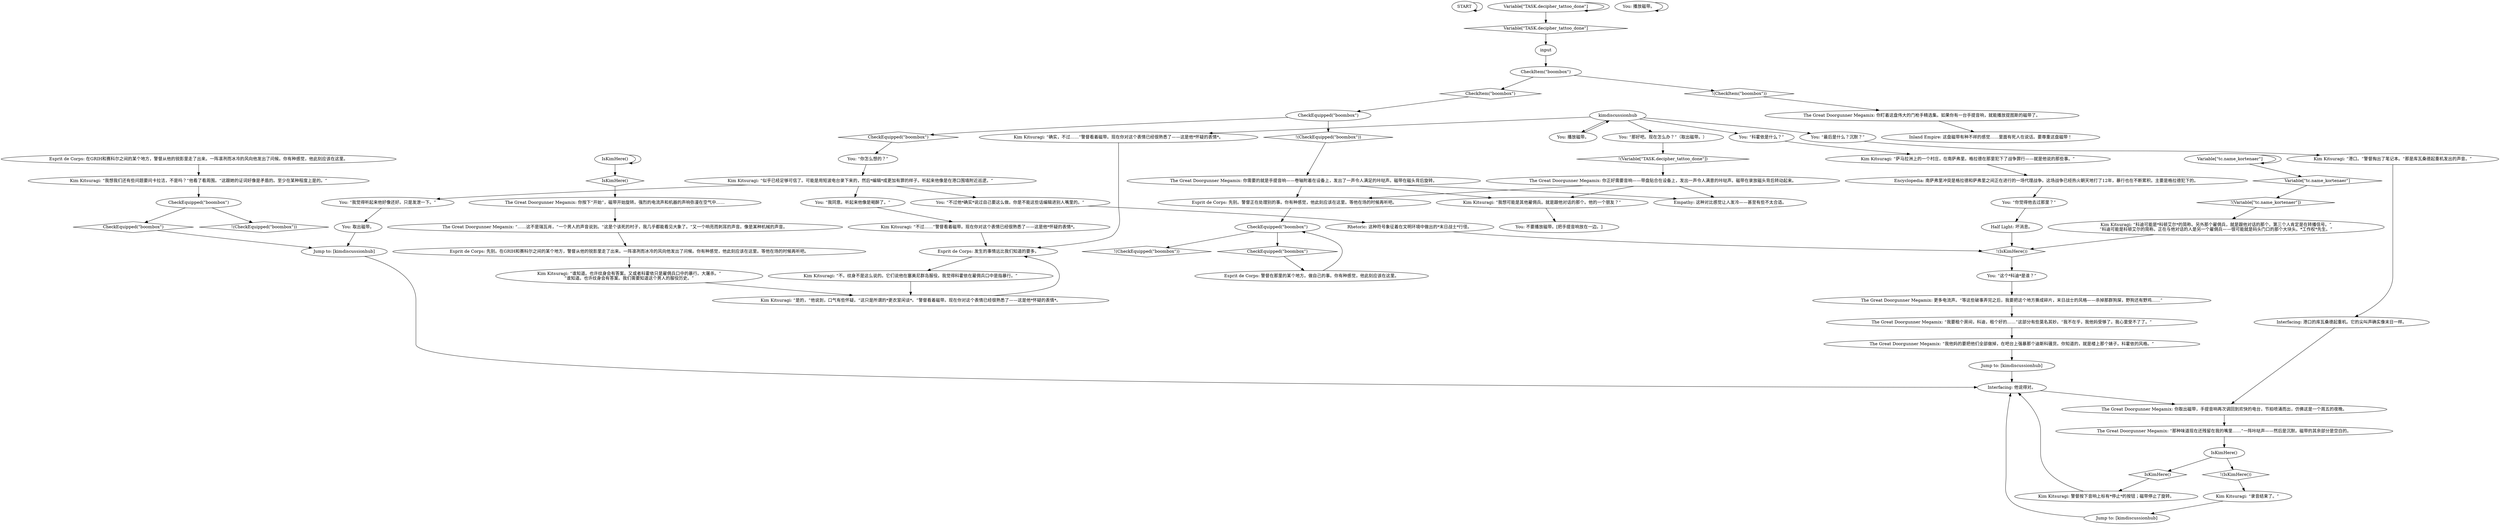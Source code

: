 # INVENTORY / LELY TAPE
# tape now interactable in inventory, if you have the boombox. Lely-Kortenaer banter for interrogate Klaasje sequence
# ==================================================
digraph G {
	  0 [label="START"];
	  1 [label="input"];
	  2 [label="Kim Kitsuragi: “不。纹身不是这么说的。它们说他在塞美尼群岛服役。我觉得科霍依在雇佣兵口中是指暴行。”"];
	  3 [label="Jump to: [kimdiscussionhub]"];
	  4 [label="The Great Doorgunner Megamix: 你取出磁带，手提音响再次调回到欢快的电台，节拍喷涌而出，仿佛这是一个周五的夜晚。"];
	  5 [label="The Great Doorgunner Megamix: 更多电流声。“等这些破事弄完之后，我要把这个地方撕成碎片，末日战士的风格——杀掉那群狗屎，野狗还有野鸡……”"];
	  6 [label="Variable[\"tc.name_kortenaer\"]"];
	  7 [label="Variable[\"tc.name_kortenaer\"]", shape=diamond];
	  8 [label="!(Variable[\"tc.name_kortenaer\"])", shape=diamond];
	  9 [label="Kim Kitsuragi: “科迪可能是*科顿艾尔*的简称。另外那个雇佣兵，就是跟他对话的那个。第三个人肯定是在转播信号。”\n“科迪可能是科顿艾尔的简称。正在与他对话的人是另一个雇佣兵——很可能就是码头门口的那个大块头。*工作权*先生。”"];
	  10 [label="Kim Kitsuragi: “我想可能是其他雇佣兵。就是跟他对话的那个。他的一个朋友？”"];
	  11 [label="You: 播放磁带。"];
	  12 [label="Esprit de Corps: 先别。在GRIH和赛科尔之间的某个地方，警督从他的锐影里走了出来。一阵凛冽而冰冷的风向他发出了问候。你有种感觉，他此刻应该在这里。等他在场的时候再听吧。"];
	  13 [label="IsKimHere()"];
	  14 [label="IsKimHere()", shape=diamond];
	  15 [label="!(IsKimHere())", shape=diamond];
	  16 [label="Jump to: [kimdiscussionhub]"];
	  17 [label="The Great Doorgunner Megamix: “那种味道现在还残留在我的嘴里……”一阵咔哒声——然后是沉默。磁带的其余部分是空白的。"];
	  18 [label="Empathy: 这种对比感觉让人发冷——甚至有些不太合适。"];
	  19 [label="You: 不要播放磁带。[把手提音响放在一边。]"];
	  20 [label="Half Light: 坏消息。"];
	  21 [label="Variable[\"TASK.decipher_tattoo_done\"]"];
	  22 [label="Variable[\"TASK.decipher_tattoo_done\"]", shape=diamond];
	  23 [label="!(Variable[\"TASK.decipher_tattoo_done\"])", shape=diamond];
	  24 [label="Kim Kitsuragi: “我想我们还有些问题要问卡拉洁，不是吗？”他看了看周围。“这跟她的证词好像是矛盾的。至少在某种程度上是的。”"];
	  25 [label="Esprit de Corps: 警督在那里的某个地方。做自己的事。你有种感觉，他此刻应该在这里。"];
	  26 [label="You: 取出磁带。"];
	  27 [label="Kim Kitsuragi: “是的，”他说到，口气有些怀疑。“这只是所谓的*更衣室闲谈*。”警督看着磁带。现在你对这个表情已经很熟悉了——这是他*怀疑的表情*。"];
	  28 [label="Rhetoric: 这种符号象征着在文明环境中做出的*末日战士*行径。"];
	  29 [label="Kim Kitsuragi: “确实，不过……”警督看着磁带。现在你对这个表情已经很熟悉了——这是他*怀疑的表情*。"];
	  30 [label="You: “你怎么想的？”"];
	  31 [label="The Great Doorgunner Megamix: 你正好需要音响——带盘贴合在设备上，发出一声令人满意的咔哒声。磁带在录放磁头背后转动起来。"];
	  32 [label="Kim Kitsuragi: “谁知道。也许纹身会有答案。又或者科霍依只是雇佣兵口中的暴行。大屠杀。”\n“谁知道。也许纹身会有答案。我们需要知道这个男人的服役历史。”"];
	  33 [label="Esprit de Corps: 先别。警督正在处理别的事。你有种感觉，他此刻应该在这里。等他在场的时候再听吧。"];
	  34 [label="You: 播放磁带。"];
	  35 [label="You: “这个*科迪*是谁？”"];
	  36 [label="Interfacing: 港口的库瓦桑德起重机。它的尖叫声确实像末日一样。"];
	  37 [label="Interfacing: 他说得对。"];
	  38 [label="kimdiscussionhub"];
	  39 [label="The Great Doorgunner Megamix: 你按下“开始”，磁带开始旋转。强烈的电流声和机器的声响弥漫在空气中……"];
	  40 [label="Kim Kitsuragi: “港口。”警督掏出了笔记本。“那是库瓦桑德起重机发出的声音。”"];
	  41 [label="Kim Kitsuragi: “录音结束了。”"];
	  42 [label="Esprit de Corps: 在GRIH和赛科尔之间的某个地方，警督从他的锐影里走了出来。一阵凛冽而冰冷的风向他发出了问候。你有种感觉，他此刻应该在这里。"];
	  43 [label="Kim Kitsuragi: 警督按下音响上标有*停止*的按钮；磁带停止了旋转。"];
	  44 [label="You: “我同意。听起来他像是喝醉了。”"];
	  45 [label="You: “不过他*确实*说过自己要这么做。你是不能这些话编辑进别人嘴里的。”"];
	  46 [label="You: “我觉得听起来他好像还好。只是发泄一下。”"];
	  47 [label="The Great Doorgunner Megamix: “……这不是瑞瓦肖，”一个男人的声音说到。“这是个该死的村子，我几乎都能看见大象了。”又一个响亮而刺耳的声音。像是某种机械的声音。"];
	  48 [label="The Great Doorgunner Megamix: “我他妈的要把他们全部做掉，在吧台上强暴那个迪斯科骚货。你知道的，就是楼上那个婊子。科霍依的风格。”"];
	  49 [label="The Great Doorgunner Megamix: 你需要的就是手提音响——卷轴附着在设备上，发出了一声令人满足的咔哒声。磁带在磁头背后旋转。"];
	  50 [label="You: “那好吧。现在怎么办？”（取出磁带。）"];
	  51 [label="The Great Doorgunner Megamix: 你盯着这盘伟大的门枪手精选集。如果你有一台手提音响，就能播放提图斯的磁带了。"];
	  52 [label="CheckEquipped(\"boombox\")"];
	  53 [label="CheckEquipped(\"boombox\")", shape=diamond];
	  54 [label="!(CheckEquipped(\"boombox\"))", shape=diamond];
	  55 [label="Esprit de Corps: 发生的事情远比我们知道的要多。"];
	  56 [label="CheckEquipped(\"boombox\")"];
	  57 [label="CheckEquipped(\"boombox\")", shape=diamond];
	  58 [label="!(CheckEquipped(\"boombox\"))", shape=diamond];
	  59 [label="Encyclopedia: 南萨弗里冲突是格拉德和萨弗里之间正在进行的一场代理战争。这场战争已经热火朝天地打了12年，暴行也在不断累积。主要是格拉德犯下的。"];
	  60 [label="The Great Doorgunner Megamix: “我要租个房间，科迪，租个好的……”这部分有些莫名其妙。“我不在乎，我他妈受够了。我心里受不了了。”"];
	  61 [label="CheckEquipped(\"boombox\")"];
	  62 [label="CheckEquipped(\"boombox\")", shape=diamond];
	  63 [label="!(CheckEquipped(\"boombox\"))", shape=diamond];
	  64 [label="IsKimHere()"];
	  65 [label="IsKimHere()", shape=diamond];
	  66 [label="!(IsKimHere())", shape=diamond];
	  67 [label="You: “最后是什么？沉默？”"];
	  68 [label="You: “科霍依是什么？”"];
	  69 [label="Kim Kitsuragi: “萨马拉洲上的一个村庄，在南萨弗里。格拉德在那里犯下了战争罪行——就是他说的那些事。”"];
	  70 [label="CheckItem(\"boombox\")"];
	  71 [label="CheckItem(\"boombox\")", shape=diamond];
	  72 [label="!(CheckItem(\"boombox\"))", shape=diamond];
	  73 [label="Inland Empire: 这盘磁带有种不祥的感觉……里面有死人在说话。要尊重这盘磁带！"];
	  74 [label="Kim Kitsuragi: “不过……”警督看着磁带。现在你对这个表情已经很熟悉了——这是他*怀疑的表情*。"];
	  75 [label="Jump to: [kimdiscussionhub]"];
	  76 [label="You: “你觉得他去过那里？”"];
	  77 [label="Kim Kitsuragi: “似乎已经足够可信了。可能是用短波电台录下来的，然后*编辑*成更加有罪的样子。听起来他像是在港口围墙附近巡逻。”"];
	  0 -> 0
	  1 -> 70
	  2 -> 27
	  3 -> 37
	  4 -> 17
	  5 -> 60
	  6 -> 6
	  6 -> 7
	  7 -> 8
	  8 -> 9
	  9 -> 15
	  10 -> 19
	  11 -> 11
	  12 -> 32
	  13 -> 13
	  13 -> 14
	  14 -> 39
	  15 -> 35
	  16 -> 37
	  17 -> 64
	  20 -> 15
	  21 -> 21
	  21 -> 22
	  22 -> 1
	  23 -> 31
	  24 -> 56
	  25 -> 61
	  26 -> 3
	  27 -> 55
	  28 -> 15
	  29 -> 55
	  30 -> 77
	  31 -> 33
	  31 -> 10
	  31 -> 18
	  32 -> 27
	  33 -> 61
	  34 -> 38
	  35 -> 5
	  36 -> 4
	  37 -> 4
	  38 -> 34
	  38 -> 67
	  38 -> 68
	  38 -> 50
	  38 -> 29
	  39 -> 47
	  40 -> 36
	  41 -> 75
	  42 -> 24
	  43 -> 37
	  44 -> 74
	  45 -> 28
	  46 -> 26
	  47 -> 12
	  48 -> 16
	  49 -> 33
	  49 -> 10
	  49 -> 18
	  50 -> 23
	  51 -> 73
	  52 -> 53
	  52 -> 54
	  53 -> 30
	  54 -> 49
	  55 -> 2
	  56 -> 57
	  56 -> 58
	  57 -> 3
	  59 -> 76
	  60 -> 48
	  61 -> 62
	  61 -> 63
	  62 -> 25
	  64 -> 65
	  64 -> 66
	  65 -> 43
	  66 -> 41
	  67 -> 40
	  68 -> 69
	  69 -> 59
	  70 -> 72
	  70 -> 71
	  71 -> 52
	  72 -> 51
	  74 -> 55
	  75 -> 37
	  76 -> 20
	  77 -> 44
	  77 -> 45
	  77 -> 46
}

